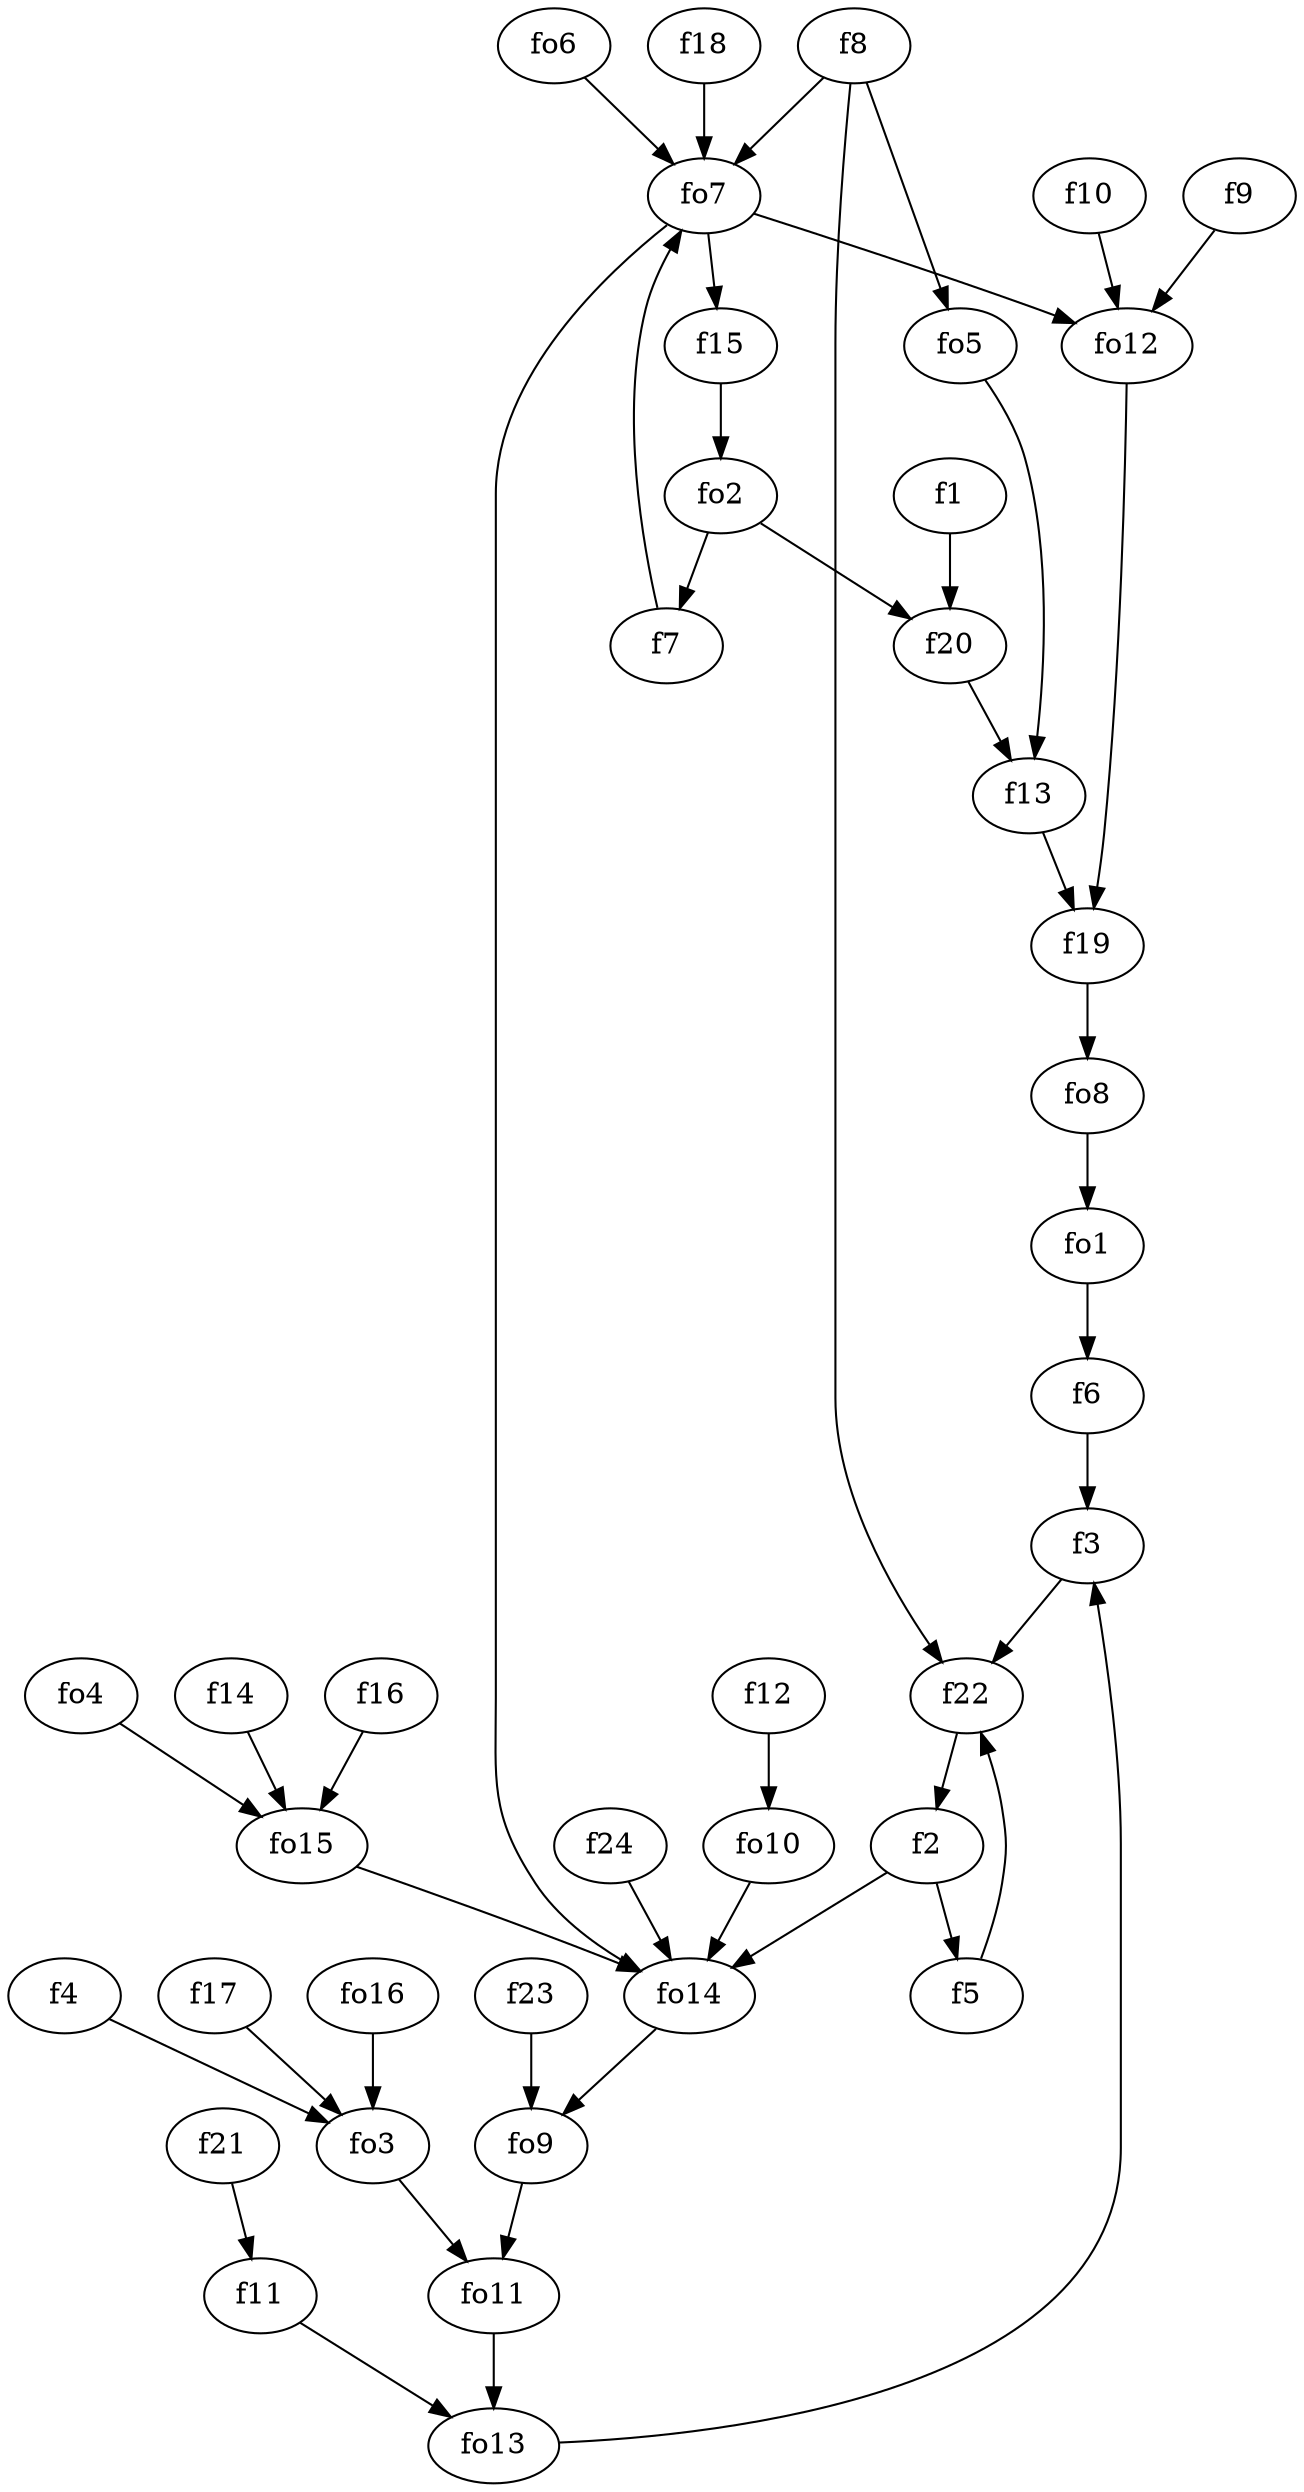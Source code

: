 strict digraph  {
f1;
f2;
f3;
f4;
f5;
f6;
f7;
f8;
f9;
f10;
f11;
f12;
f13;
f14;
f15;
f16;
f17;
f18;
f19;
f20;
f21;
f22;
f23;
f24;
fo1;
fo2;
fo3;
fo4;
fo5;
fo6;
fo7;
fo8;
fo9;
fo10;
fo11;
fo12;
fo13;
fo14;
fo15;
fo16;
f1 -> f20  [weight=2];
f2 -> f5  [weight=2];
f2 -> fo14  [weight=2];
f3 -> f22  [weight=2];
f4 -> fo3  [weight=2];
f5 -> f22  [weight=2];
f6 -> f3  [weight=2];
f7 -> fo7  [weight=2];
f8 -> fo5  [weight=2];
f8 -> f22  [weight=2];
f8 -> fo7  [weight=2];
f9 -> fo12  [weight=2];
f10 -> fo12  [weight=2];
f11 -> fo13  [weight=2];
f12 -> fo10  [weight=2];
f13 -> f19  [weight=2];
f14 -> fo15  [weight=2];
f15 -> fo2  [weight=2];
f16 -> fo15  [weight=2];
f17 -> fo3  [weight=2];
f18 -> fo7  [weight=2];
f19 -> fo8  [weight=2];
f20 -> f13  [weight=2];
f21 -> f11  [weight=2];
f22 -> f2  [weight=2];
f23 -> fo9  [weight=2];
f24 -> fo14  [weight=2];
fo1 -> f6  [weight=2];
fo2 -> f7  [weight=2];
fo2 -> f20  [weight=2];
fo3 -> fo11  [weight=2];
fo4 -> fo15  [weight=2];
fo5 -> f13  [weight=2];
fo6 -> fo7  [weight=2];
fo7 -> fo14  [weight=2];
fo7 -> f15  [weight=2];
fo7 -> fo12  [weight=2];
fo8 -> fo1  [weight=2];
fo9 -> fo11  [weight=2];
fo10 -> fo14  [weight=2];
fo11 -> fo13  [weight=2];
fo12 -> f19  [weight=2];
fo13 -> f3  [weight=2];
fo14 -> fo9  [weight=2];
fo15 -> fo14  [weight=2];
fo16 -> fo3  [weight=2];
}
